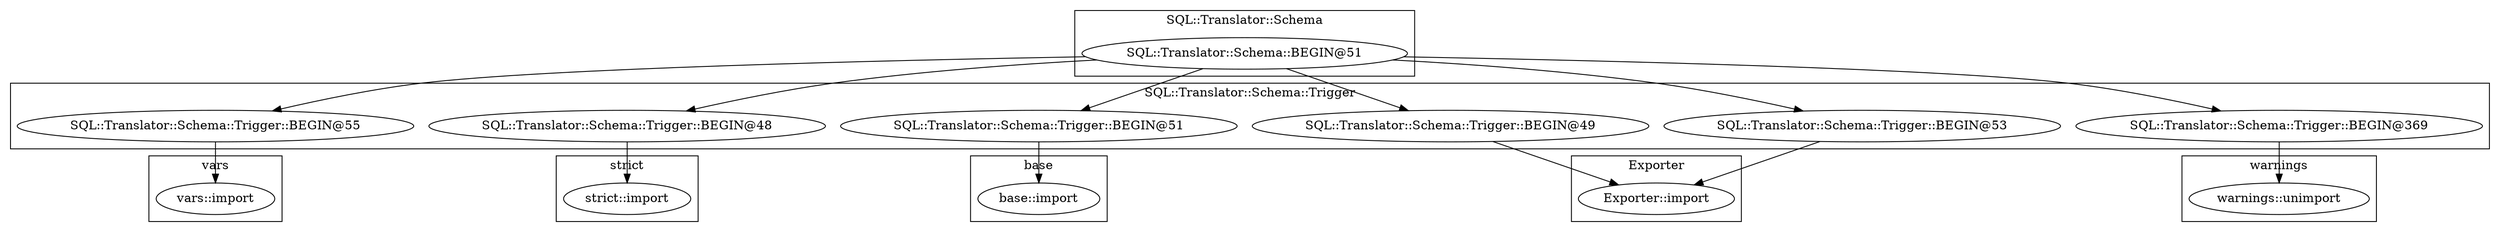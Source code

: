 digraph {
graph [overlap=false]
subgraph cluster_base {
	label="base";
	"base::import";
}
subgraph cluster_Exporter {
	label="Exporter";
	"Exporter::import";
}
subgraph cluster_warnings {
	label="warnings";
	"warnings::unimport";
}
subgraph cluster_vars {
	label="vars";
	"vars::import";
}
subgraph cluster_SQL_Translator_Schema {
	label="SQL::Translator::Schema";
	"SQL::Translator::Schema::BEGIN@51";
}
subgraph cluster_strict {
	label="strict";
	"strict::import";
}
subgraph cluster_SQL_Translator_Schema_Trigger {
	label="SQL::Translator::Schema::Trigger";
	"SQL::Translator::Schema::Trigger::BEGIN@55";
	"SQL::Translator::Schema::Trigger::BEGIN@48";
	"SQL::Translator::Schema::Trigger::BEGIN@51";
	"SQL::Translator::Schema::Trigger::BEGIN@49";
	"SQL::Translator::Schema::Trigger::BEGIN@53";
	"SQL::Translator::Schema::Trigger::BEGIN@369";
}
"SQL::Translator::Schema::Trigger::BEGIN@53" -> "Exporter::import";
"SQL::Translator::Schema::Trigger::BEGIN@49" -> "Exporter::import";
"SQL::Translator::Schema::BEGIN@51" -> "SQL::Translator::Schema::Trigger::BEGIN@51";
"SQL::Translator::Schema::BEGIN@51" -> "SQL::Translator::Schema::Trigger::BEGIN@369";
"SQL::Translator::Schema::BEGIN@51" -> "SQL::Translator::Schema::Trigger::BEGIN@55";
"SQL::Translator::Schema::Trigger::BEGIN@51" -> "base::import";
"SQL::Translator::Schema::Trigger::BEGIN@55" -> "vars::import";
"SQL::Translator::Schema::Trigger::BEGIN@48" -> "strict::import";
"SQL::Translator::Schema::Trigger::BEGIN@369" -> "warnings::unimport";
"SQL::Translator::Schema::BEGIN@51" -> "SQL::Translator::Schema::Trigger::BEGIN@48";
"SQL::Translator::Schema::BEGIN@51" -> "SQL::Translator::Schema::Trigger::BEGIN@53";
"SQL::Translator::Schema::BEGIN@51" -> "SQL::Translator::Schema::Trigger::BEGIN@49";
}
